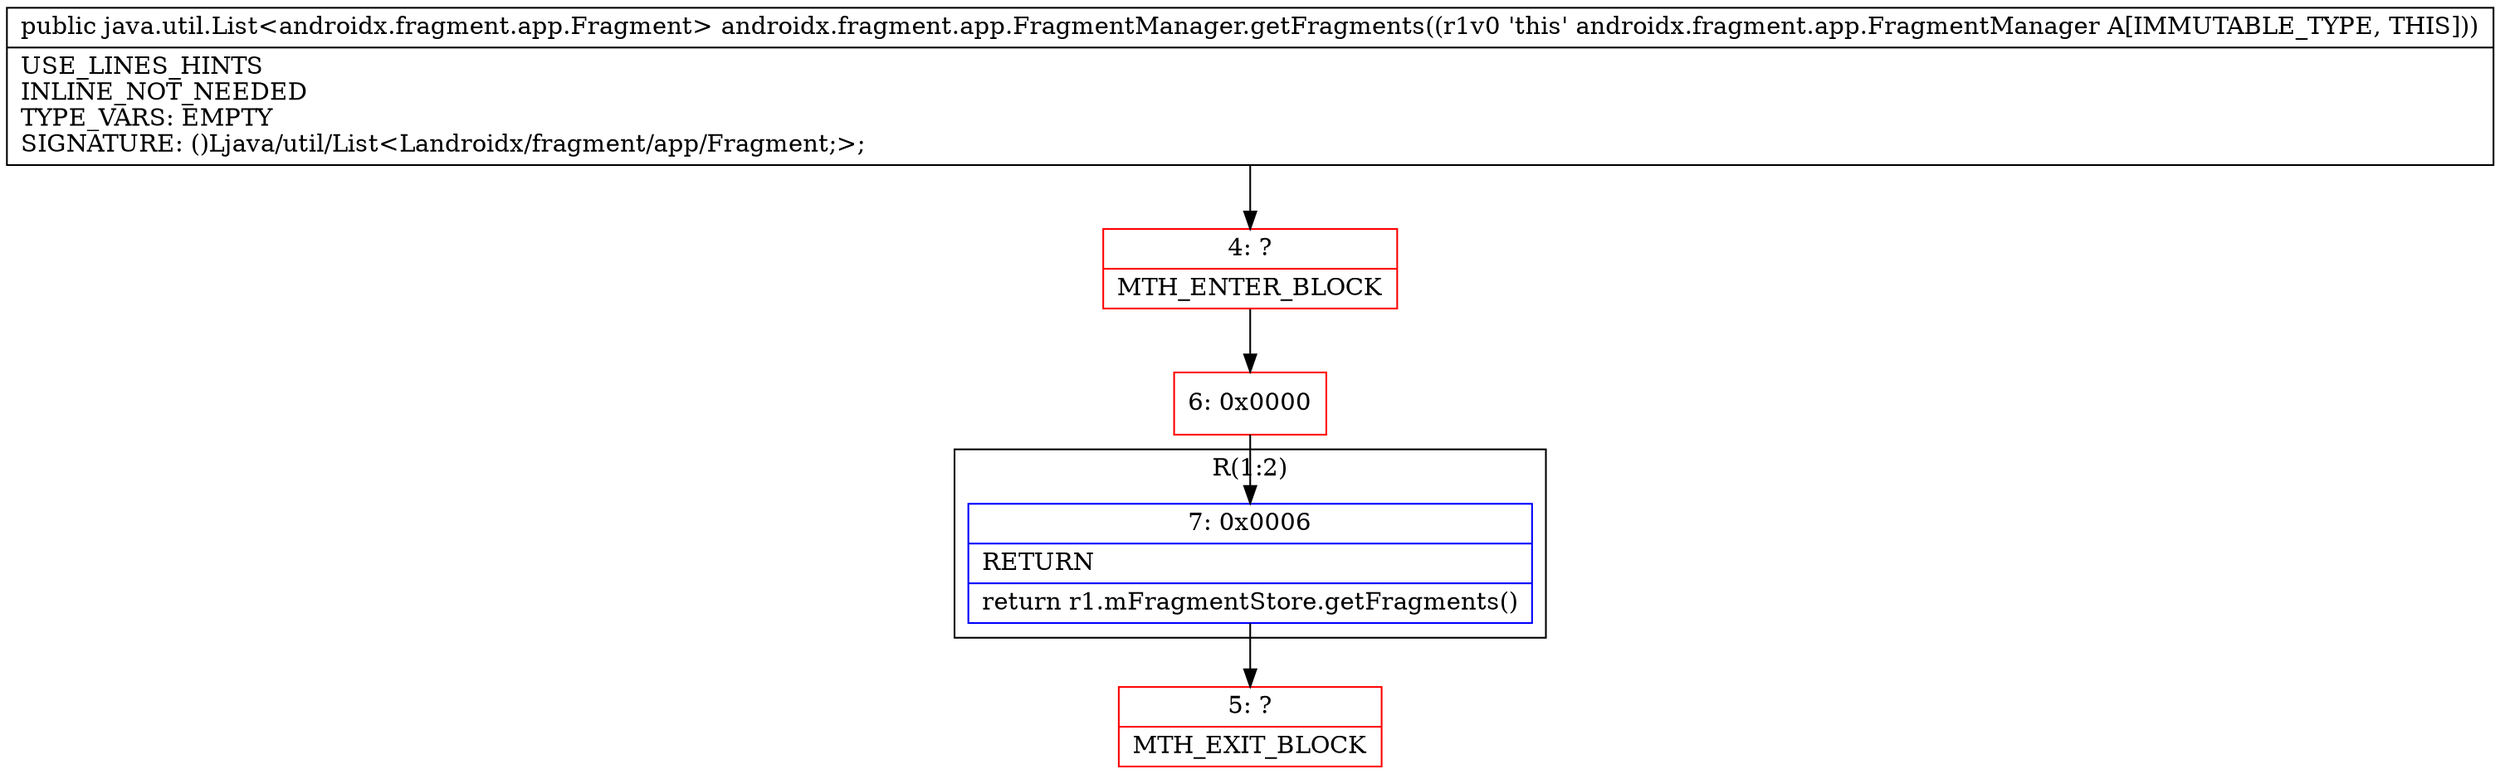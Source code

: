 digraph "CFG forandroidx.fragment.app.FragmentManager.getFragments()Ljava\/util\/List;" {
subgraph cluster_Region_329716430 {
label = "R(1:2)";
node [shape=record,color=blue];
Node_7 [shape=record,label="{7\:\ 0x0006|RETURN\l|return r1.mFragmentStore.getFragments()\l}"];
}
Node_4 [shape=record,color=red,label="{4\:\ ?|MTH_ENTER_BLOCK\l}"];
Node_6 [shape=record,color=red,label="{6\:\ 0x0000}"];
Node_5 [shape=record,color=red,label="{5\:\ ?|MTH_EXIT_BLOCK\l}"];
MethodNode[shape=record,label="{public java.util.List\<androidx.fragment.app.Fragment\> androidx.fragment.app.FragmentManager.getFragments((r1v0 'this' androidx.fragment.app.FragmentManager A[IMMUTABLE_TYPE, THIS]))  | USE_LINES_HINTS\lINLINE_NOT_NEEDED\lTYPE_VARS: EMPTY\lSIGNATURE: ()Ljava\/util\/List\<Landroidx\/fragment\/app\/Fragment;\>;\l}"];
MethodNode -> Node_4;Node_7 -> Node_5;
Node_4 -> Node_6;
Node_6 -> Node_7;
}

